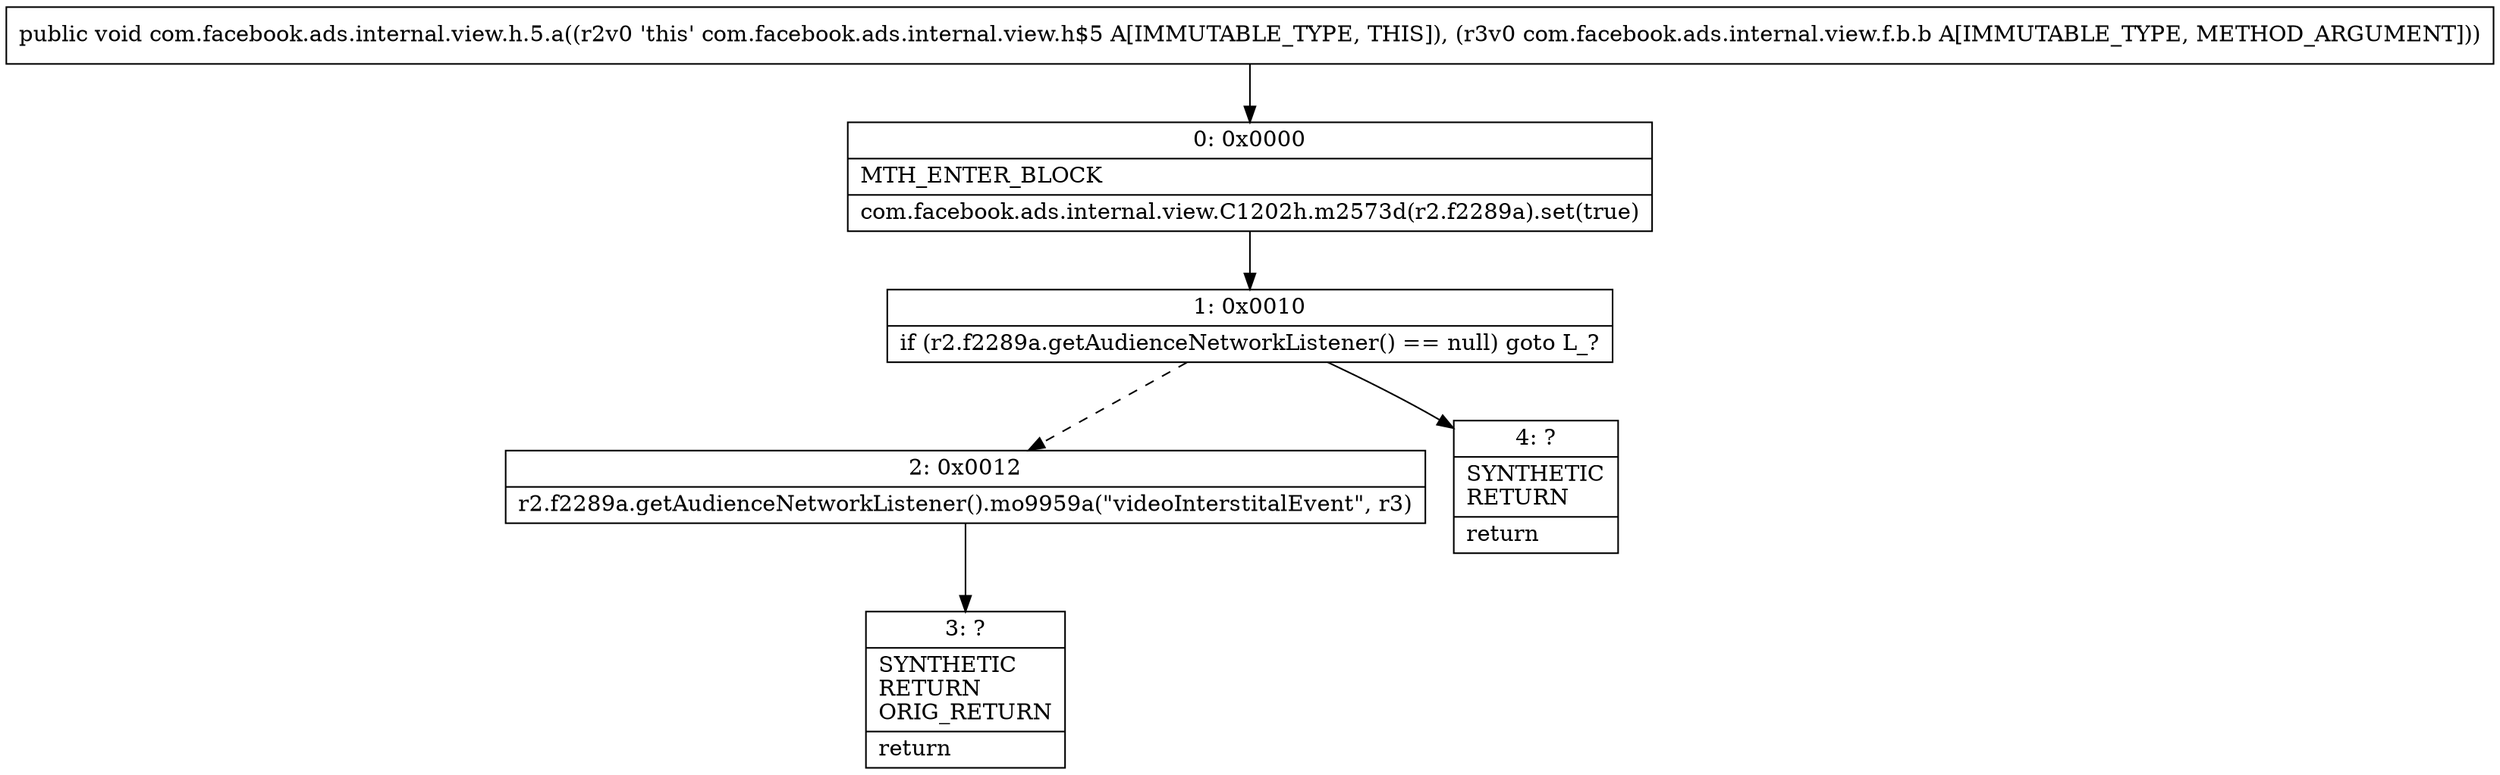 digraph "CFG forcom.facebook.ads.internal.view.h.5.a(Lcom\/facebook\/ads\/internal\/view\/f\/b\/b;)V" {
Node_0 [shape=record,label="{0\:\ 0x0000|MTH_ENTER_BLOCK\l|com.facebook.ads.internal.view.C1202h.m2573d(r2.f2289a).set(true)\l}"];
Node_1 [shape=record,label="{1\:\ 0x0010|if (r2.f2289a.getAudienceNetworkListener() == null) goto L_?\l}"];
Node_2 [shape=record,label="{2\:\ 0x0012|r2.f2289a.getAudienceNetworkListener().mo9959a(\"videoInterstitalEvent\", r3)\l}"];
Node_3 [shape=record,label="{3\:\ ?|SYNTHETIC\lRETURN\lORIG_RETURN\l|return\l}"];
Node_4 [shape=record,label="{4\:\ ?|SYNTHETIC\lRETURN\l|return\l}"];
MethodNode[shape=record,label="{public void com.facebook.ads.internal.view.h.5.a((r2v0 'this' com.facebook.ads.internal.view.h$5 A[IMMUTABLE_TYPE, THIS]), (r3v0 com.facebook.ads.internal.view.f.b.b A[IMMUTABLE_TYPE, METHOD_ARGUMENT])) }"];
MethodNode -> Node_0;
Node_0 -> Node_1;
Node_1 -> Node_2[style=dashed];
Node_1 -> Node_4;
Node_2 -> Node_3;
}

